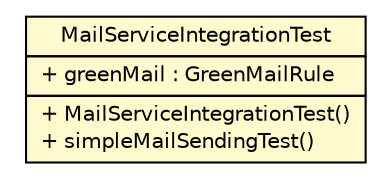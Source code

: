 #!/usr/local/bin/dot
#
# Class diagram 
# Generated by UMLGraph version R5_6 (http://www.umlgraph.org/)
#

digraph G {
	edge [fontname="Helvetica",fontsize=10,labelfontname="Helvetica",labelfontsize=10];
	node [fontname="Helvetica",fontsize=10,shape=plaintext];
	nodesep=0.25;
	ranksep=0.5;
	// broadcaststudio.spring.services.mail.MailServiceIntegrationTest
	c26 [label=<<table title="broadcaststudio.spring.services.mail.MailServiceIntegrationTest" border="0" cellborder="1" cellspacing="0" cellpadding="2" port="p" bgcolor="lemonChiffon" href="./MailServiceIntegrationTest.html">
		<tr><td><table border="0" cellspacing="0" cellpadding="1">
<tr><td align="center" balign="center"> MailServiceIntegrationTest </td></tr>
		</table></td></tr>
		<tr><td><table border="0" cellspacing="0" cellpadding="1">
<tr><td align="left" balign="left"> + greenMail : GreenMailRule </td></tr>
		</table></td></tr>
		<tr><td><table border="0" cellspacing="0" cellpadding="1">
<tr><td align="left" balign="left"> + MailServiceIntegrationTest() </td></tr>
<tr><td align="left" balign="left"> + simpleMailSendingTest() </td></tr>
		</table></td></tr>
		</table>>, URL="./MailServiceIntegrationTest.html", fontname="Helvetica", fontcolor="black", fontsize=10.0];
}

